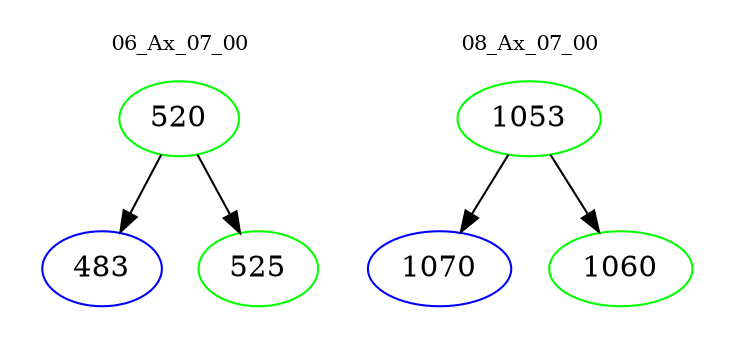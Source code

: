 digraph{
subgraph cluster_0 {
color = white
label = "06_Ax_07_00";
fontsize=10;
T0_520 [label="520", color="green"]
T0_520 -> T0_483 [color="black"]
T0_483 [label="483", color="blue"]
T0_520 -> T0_525 [color="black"]
T0_525 [label="525", color="green"]
}
subgraph cluster_1 {
color = white
label = "08_Ax_07_00";
fontsize=10;
T1_1053 [label="1053", color="green"]
T1_1053 -> T1_1070 [color="black"]
T1_1070 [label="1070", color="blue"]
T1_1053 -> T1_1060 [color="black"]
T1_1060 [label="1060", color="green"]
}
}
